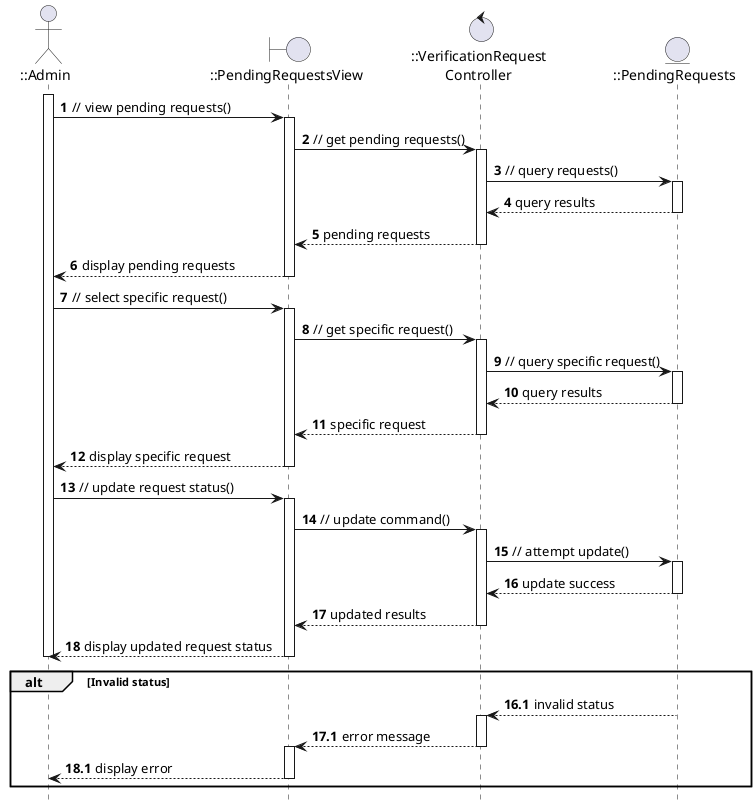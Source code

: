 @startuml
hide footbox

autonumber

actor "::Admin" as Admin
boundary "::PendingRequestsView" as PendingRequestsView
control "::VerificationRequest\nController" as VerificationRequestController
entity "::PendingRequests" as PendingRequests

activate Admin
  Admin -> PendingRequestsView: // view pending requests()
  activate PendingRequestsView
    PendingRequestsView -> VerificationRequestController: // get pending requests()
    activate VerificationRequestController
      VerificationRequestController -> PendingRequests: // query requests()
        activate PendingRequests
        PendingRequests --> VerificationRequestController: query results
        deactivate PendingRequests
      VerificationRequestController --> PendingRequestsView: pending requests
    deactivate VerificationRequestController
    PendingRequestsView --> Admin: display pending requests
  deactivate PendingRequestsView
  Admin -> PendingRequestsView: // select specific request()
  activate PendingRequestsView
    PendingRequestsView -> VerificationRequestController: // get specific request()
    activate VerificationRequestController
      VerificationRequestController -> PendingRequests: // query specific request()
        activate PendingRequests
        PendingRequests --> VerificationRequestController: query results
        deactivate PendingRequests
      VerificationRequestController --> PendingRequestsView: specific request
    deactivate VerificationRequestController
    PendingRequestsView --> Admin: display specific request
  deactivate PendingRequestsView
  Admin -> PendingRequestsView: // update request status()
  activate PendingRequestsView
    PendingRequestsView -> VerificationRequestController: // update command()
    activate VerificationRequestController
      VerificationRequestController -> PendingRequests: // attempt update()
        activate PendingRequests
        PendingRequests --> VerificationRequestController: update success
        deactivate PendingRequests
      VerificationRequestController --> PendingRequestsView: updated results
    deactivate VerificationRequestController
    PendingRequestsView --> Admin: display updated request status
  deactivate PendingRequestsView
deactivate Admin

alt Invalid status
  autonumber 16.1
  PendingRequests --> VerificationRequestController: invalid status
  autonumber inc A
  activate VerificationRequestController
    VerificationRequestController --> PendingRequestsView: error message
    autonumber inc A
  deactivate VerificationRequestController
  activate PendingRequestsView
    PendingRequestsView --> Admin: display error
    autonumber inc A
  deactivate PendingRequestsView
end

@enduml